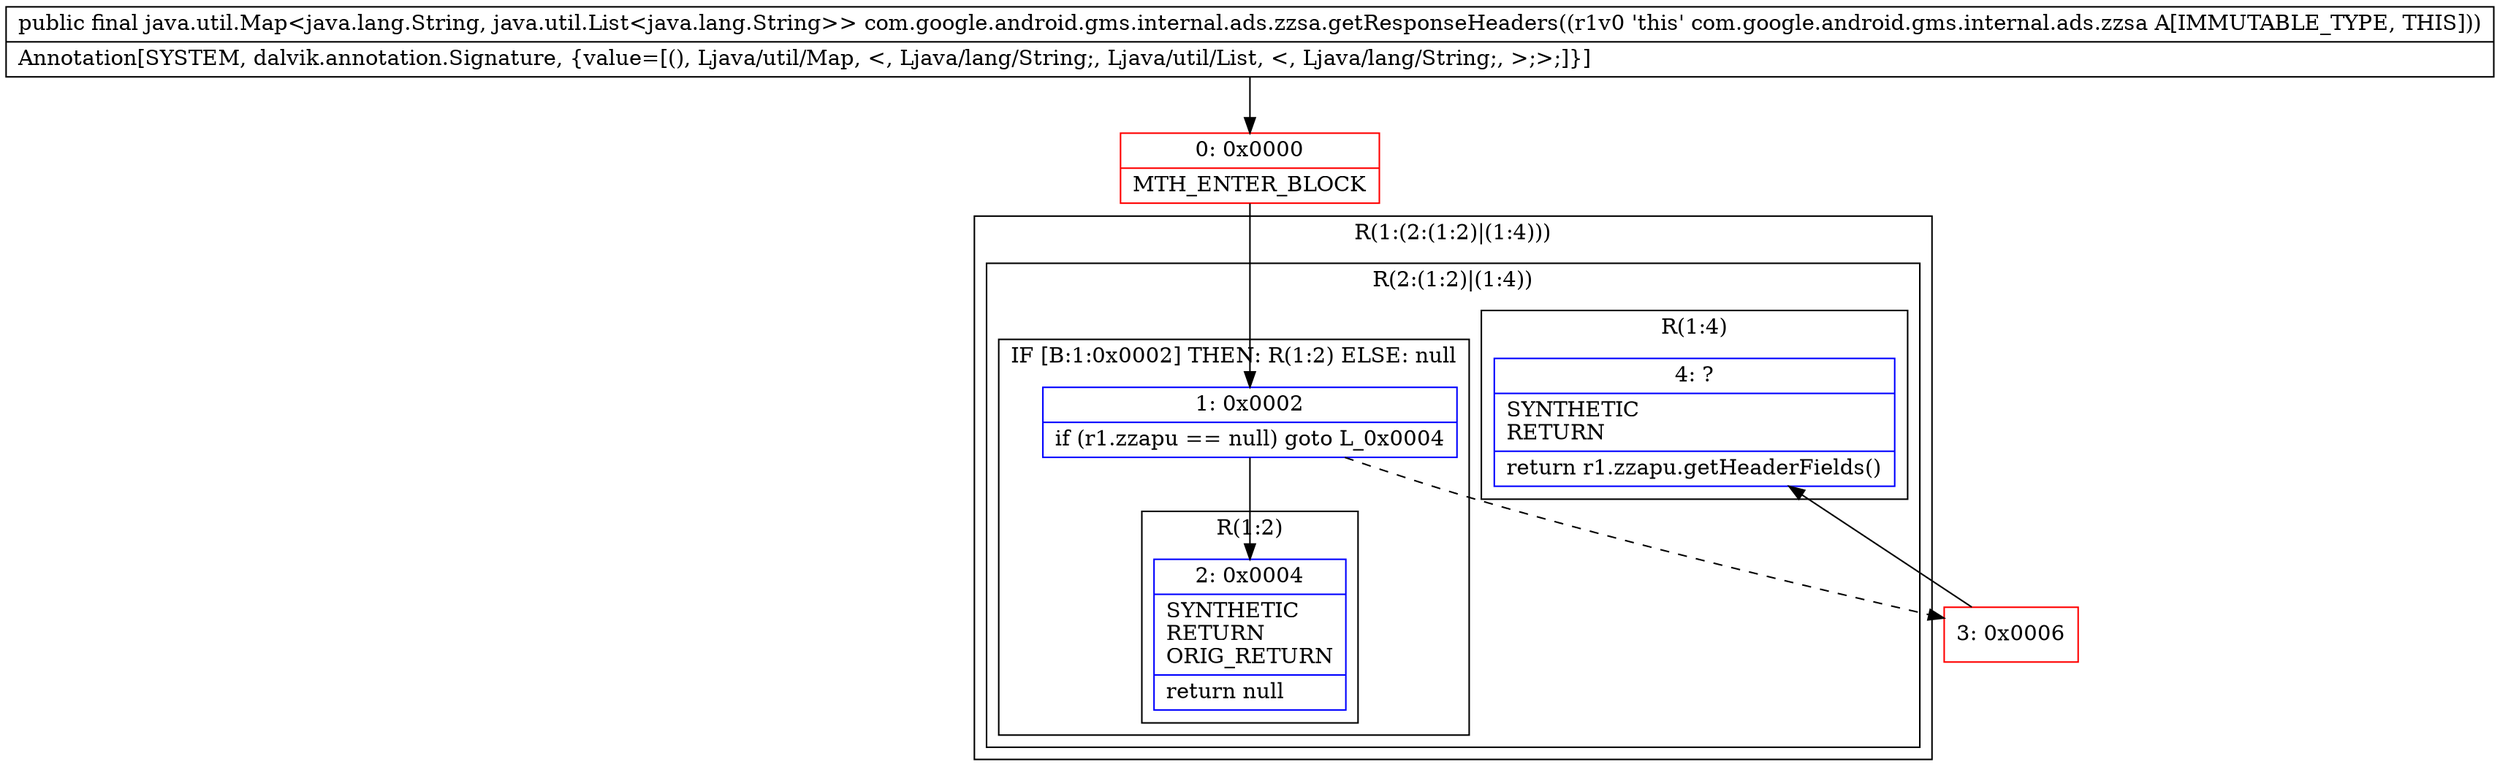 digraph "CFG forcom.google.android.gms.internal.ads.zzsa.getResponseHeaders()Ljava\/util\/Map;" {
subgraph cluster_Region_569039704 {
label = "R(1:(2:(1:2)|(1:4)))";
node [shape=record,color=blue];
subgraph cluster_Region_1260975606 {
label = "R(2:(1:2)|(1:4))";
node [shape=record,color=blue];
subgraph cluster_IfRegion_1567846180 {
label = "IF [B:1:0x0002] THEN: R(1:2) ELSE: null";
node [shape=record,color=blue];
Node_1 [shape=record,label="{1\:\ 0x0002|if (r1.zzapu == null) goto L_0x0004\l}"];
subgraph cluster_Region_1293533221 {
label = "R(1:2)";
node [shape=record,color=blue];
Node_2 [shape=record,label="{2\:\ 0x0004|SYNTHETIC\lRETURN\lORIG_RETURN\l|return null\l}"];
}
}
subgraph cluster_Region_987685573 {
label = "R(1:4)";
node [shape=record,color=blue];
Node_4 [shape=record,label="{4\:\ ?|SYNTHETIC\lRETURN\l|return r1.zzapu.getHeaderFields()\l}"];
}
}
}
Node_0 [shape=record,color=red,label="{0\:\ 0x0000|MTH_ENTER_BLOCK\l}"];
Node_3 [shape=record,color=red,label="{3\:\ 0x0006}"];
MethodNode[shape=record,label="{public final java.util.Map\<java.lang.String, java.util.List\<java.lang.String\>\> com.google.android.gms.internal.ads.zzsa.getResponseHeaders((r1v0 'this' com.google.android.gms.internal.ads.zzsa A[IMMUTABLE_TYPE, THIS]))  | Annotation[SYSTEM, dalvik.annotation.Signature, \{value=[(), Ljava\/util\/Map, \<, Ljava\/lang\/String;, Ljava\/util\/List, \<, Ljava\/lang\/String;, \>;\>;]\}]\l}"];
MethodNode -> Node_0;
Node_1 -> Node_2;
Node_1 -> Node_3[style=dashed];
Node_0 -> Node_1;
Node_3 -> Node_4;
}

